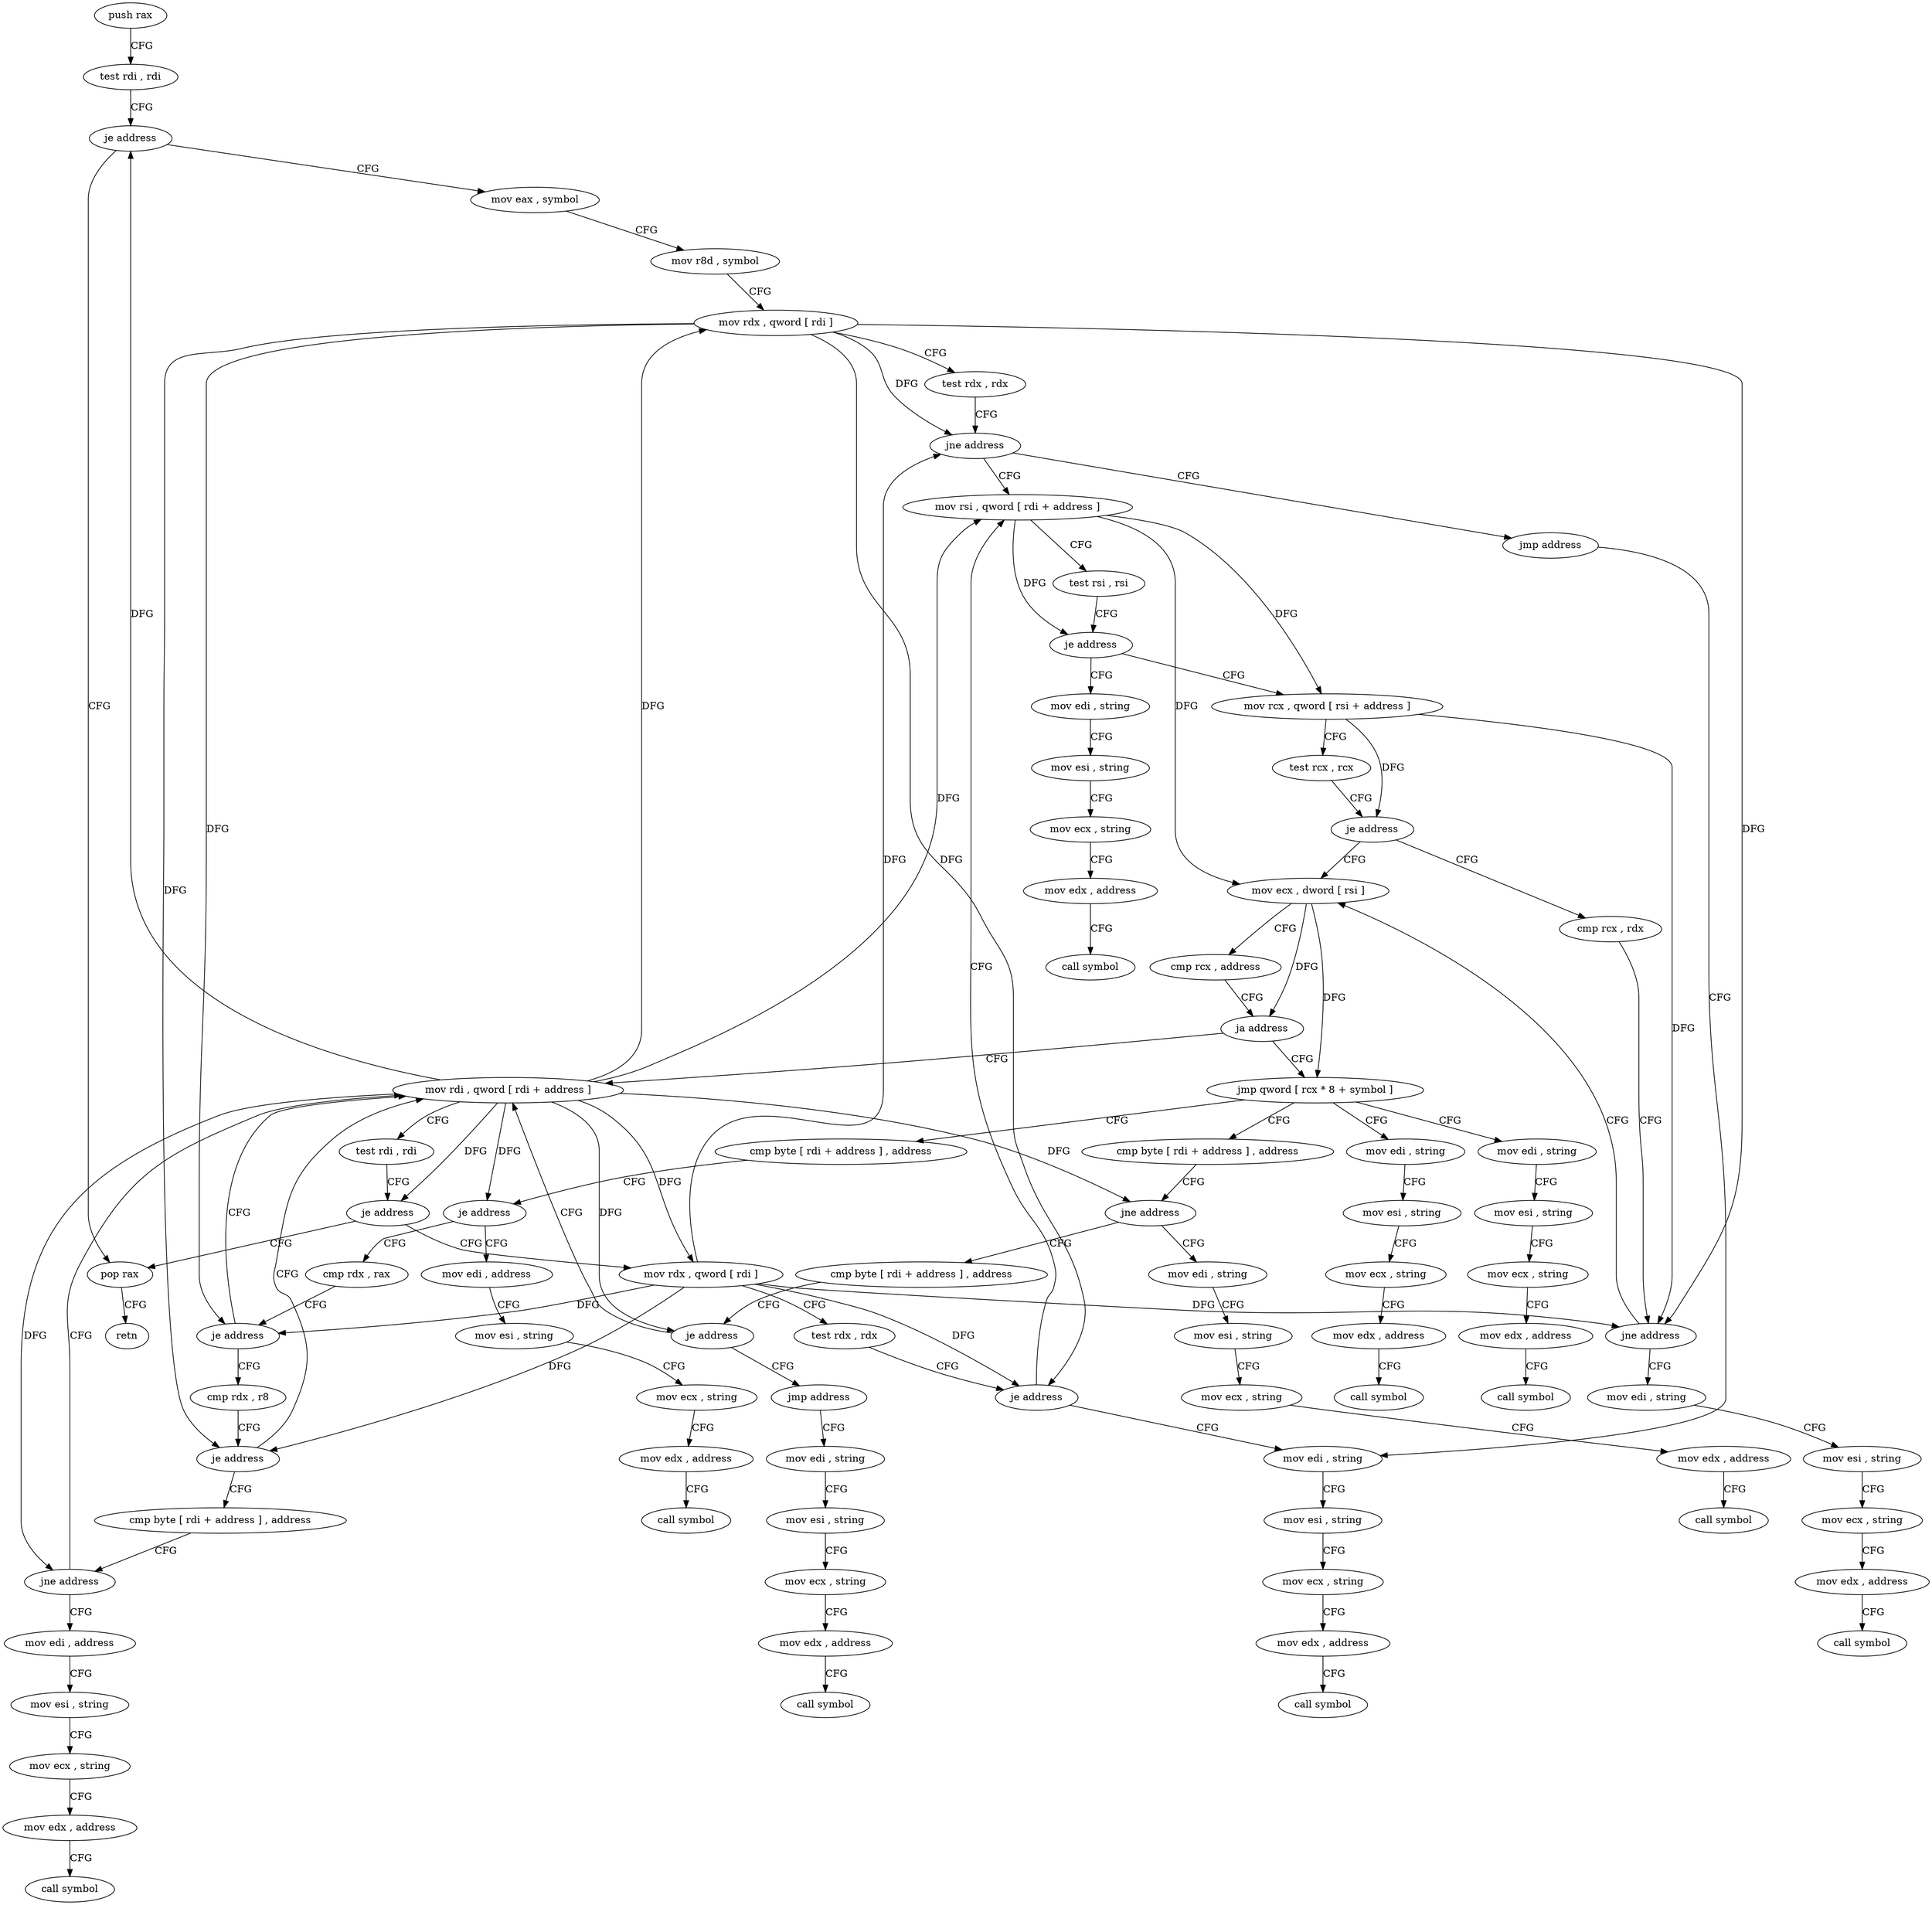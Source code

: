 digraph "func" {
"4216544" [label = "push rax" ]
"4216545" [label = "test rdi , rdi" ]
"4216548" [label = "je address" ]
"4216737" [label = "pop rax" ]
"4216554" [label = "mov eax , symbol" ]
"4216738" [label = "retn" ]
"4216559" [label = "mov r8d , symbol" ]
"4216565" [label = "mov rdx , qword [ rdi ]" ]
"4216568" [label = "test rdx , rdx" ]
"4216571" [label = "jne address" ]
"4216620" [label = "mov rsi , qword [ rdi + address ]" ]
"4216573" [label = "jmp address" ]
"4216627" [label = "test rsi , rsi" ]
"4216630" [label = "je address" ]
"4216789" [label = "mov edi , string" ]
"4216636" [label = "mov rcx , qword [ rsi + address ]" ]
"4216764" [label = "mov edi , string" ]
"4216794" [label = "mov esi , string" ]
"4216799" [label = "mov ecx , string" ]
"4216804" [label = "mov edx , address" ]
"4216809" [label = "call symbol" ]
"4216640" [label = "test rcx , rcx" ]
"4216643" [label = "je address" ]
"4216650" [label = "mov ecx , dword [ rsi ]" ]
"4216645" [label = "cmp rcx , rdx" ]
"4216769" [label = "mov esi , string" ]
"4216774" [label = "mov ecx , string" ]
"4216779" [label = "mov edx , address" ]
"4216784" [label = "call symbol" ]
"4216652" [label = "cmp rcx , address" ]
"4216656" [label = "ja address" ]
"4216592" [label = "mov rdi , qword [ rdi + address ]" ]
"4216658" [label = "jmp qword [ rcx * 8 + symbol ]" ]
"4216648" [label = "jne address" ]
"4216739" [label = "mov edi , string" ]
"4216599" [label = "test rdi , rdi" ]
"4216602" [label = "je address" ]
"4216608" [label = "mov rdx , qword [ rdi ]" ]
"4216665" [label = "cmp byte [ rdi + address ] , address" ]
"4216686" [label = "cmp byte [ rdi + address ] , address" ]
"4216814" [label = "mov edi , string" ]
"4216839" [label = "mov edi , string" ]
"4216744" [label = "mov esi , string" ]
"4216749" [label = "mov ecx , string" ]
"4216754" [label = "mov edx , address" ]
"4216759" [label = "call symbol" ]
"4216611" [label = "test rdx , rdx" ]
"4216614" [label = "je address" ]
"4216669" [label = "jne address" ]
"4216864" [label = "mov edi , string" ]
"4216675" [label = "cmp byte [ rdi + address ] , address" ]
"4216690" [label = "je address" ]
"4216914" [label = "mov edi , address" ]
"4216696" [label = "cmp rdx , rax" ]
"4216819" [label = "mov esi , string" ]
"4216824" [label = "mov ecx , string" ]
"4216829" [label = "mov edx , address" ]
"4216834" [label = "call symbol" ]
"4216844" [label = "mov esi , string" ]
"4216849" [label = "mov ecx , string" ]
"4216854" [label = "mov edx , address" ]
"4216859" [label = "call symbol" ]
"4216869" [label = "mov esi , string" ]
"4216874" [label = "mov ecx , string" ]
"4216879" [label = "mov edx , address" ]
"4216884" [label = "call symbol" ]
"4216679" [label = "je address" ]
"4216681" [label = "jmp address" ]
"4216919" [label = "mov esi , string" ]
"4216924" [label = "mov ecx , string" ]
"4216929" [label = "mov edx , address" ]
"4216934" [label = "call symbol" ]
"4216699" [label = "je address" ]
"4216701" [label = "cmp rdx , r8" ]
"4216889" [label = "mov edi , string" ]
"4216704" [label = "je address" ]
"4216706" [label = "cmp byte [ rdi + address ] , address" ]
"4216894" [label = "mov esi , string" ]
"4216899" [label = "mov ecx , string" ]
"4216904" [label = "mov edx , address" ]
"4216909" [label = "call symbol" ]
"4216710" [label = "jne address" ]
"4216712" [label = "mov edi , address" ]
"4216717" [label = "mov esi , string" ]
"4216722" [label = "mov ecx , string" ]
"4216727" [label = "mov edx , address" ]
"4216732" [label = "call symbol" ]
"4216544" -> "4216545" [ label = "CFG" ]
"4216545" -> "4216548" [ label = "CFG" ]
"4216548" -> "4216737" [ label = "CFG" ]
"4216548" -> "4216554" [ label = "CFG" ]
"4216737" -> "4216738" [ label = "CFG" ]
"4216554" -> "4216559" [ label = "CFG" ]
"4216559" -> "4216565" [ label = "CFG" ]
"4216565" -> "4216568" [ label = "CFG" ]
"4216565" -> "4216571" [ label = "DFG" ]
"4216565" -> "4216648" [ label = "DFG" ]
"4216565" -> "4216614" [ label = "DFG" ]
"4216565" -> "4216699" [ label = "DFG" ]
"4216565" -> "4216704" [ label = "DFG" ]
"4216568" -> "4216571" [ label = "CFG" ]
"4216571" -> "4216620" [ label = "CFG" ]
"4216571" -> "4216573" [ label = "CFG" ]
"4216620" -> "4216627" [ label = "CFG" ]
"4216620" -> "4216630" [ label = "DFG" ]
"4216620" -> "4216636" [ label = "DFG" ]
"4216620" -> "4216650" [ label = "DFG" ]
"4216573" -> "4216764" [ label = "CFG" ]
"4216627" -> "4216630" [ label = "CFG" ]
"4216630" -> "4216789" [ label = "CFG" ]
"4216630" -> "4216636" [ label = "CFG" ]
"4216789" -> "4216794" [ label = "CFG" ]
"4216636" -> "4216640" [ label = "CFG" ]
"4216636" -> "4216643" [ label = "DFG" ]
"4216636" -> "4216648" [ label = "DFG" ]
"4216764" -> "4216769" [ label = "CFG" ]
"4216794" -> "4216799" [ label = "CFG" ]
"4216799" -> "4216804" [ label = "CFG" ]
"4216804" -> "4216809" [ label = "CFG" ]
"4216640" -> "4216643" [ label = "CFG" ]
"4216643" -> "4216650" [ label = "CFG" ]
"4216643" -> "4216645" [ label = "CFG" ]
"4216650" -> "4216652" [ label = "CFG" ]
"4216650" -> "4216656" [ label = "DFG" ]
"4216650" -> "4216658" [ label = "DFG" ]
"4216645" -> "4216648" [ label = "CFG" ]
"4216769" -> "4216774" [ label = "CFG" ]
"4216774" -> "4216779" [ label = "CFG" ]
"4216779" -> "4216784" [ label = "CFG" ]
"4216652" -> "4216656" [ label = "CFG" ]
"4216656" -> "4216592" [ label = "CFG" ]
"4216656" -> "4216658" [ label = "CFG" ]
"4216592" -> "4216599" [ label = "CFG" ]
"4216592" -> "4216548" [ label = "DFG" ]
"4216592" -> "4216565" [ label = "DFG" ]
"4216592" -> "4216620" [ label = "DFG" ]
"4216592" -> "4216602" [ label = "DFG" ]
"4216592" -> "4216608" [ label = "DFG" ]
"4216592" -> "4216669" [ label = "DFG" ]
"4216592" -> "4216690" [ label = "DFG" ]
"4216592" -> "4216679" [ label = "DFG" ]
"4216592" -> "4216710" [ label = "DFG" ]
"4216658" -> "4216665" [ label = "CFG" ]
"4216658" -> "4216686" [ label = "CFG" ]
"4216658" -> "4216814" [ label = "CFG" ]
"4216658" -> "4216839" [ label = "CFG" ]
"4216648" -> "4216739" [ label = "CFG" ]
"4216648" -> "4216650" [ label = "CFG" ]
"4216739" -> "4216744" [ label = "CFG" ]
"4216599" -> "4216602" [ label = "CFG" ]
"4216602" -> "4216737" [ label = "CFG" ]
"4216602" -> "4216608" [ label = "CFG" ]
"4216608" -> "4216611" [ label = "CFG" ]
"4216608" -> "4216571" [ label = "DFG" ]
"4216608" -> "4216648" [ label = "DFG" ]
"4216608" -> "4216614" [ label = "DFG" ]
"4216608" -> "4216699" [ label = "DFG" ]
"4216608" -> "4216704" [ label = "DFG" ]
"4216665" -> "4216669" [ label = "CFG" ]
"4216686" -> "4216690" [ label = "CFG" ]
"4216814" -> "4216819" [ label = "CFG" ]
"4216839" -> "4216844" [ label = "CFG" ]
"4216744" -> "4216749" [ label = "CFG" ]
"4216749" -> "4216754" [ label = "CFG" ]
"4216754" -> "4216759" [ label = "CFG" ]
"4216611" -> "4216614" [ label = "CFG" ]
"4216614" -> "4216764" [ label = "CFG" ]
"4216614" -> "4216620" [ label = "CFG" ]
"4216669" -> "4216864" [ label = "CFG" ]
"4216669" -> "4216675" [ label = "CFG" ]
"4216864" -> "4216869" [ label = "CFG" ]
"4216675" -> "4216679" [ label = "CFG" ]
"4216690" -> "4216914" [ label = "CFG" ]
"4216690" -> "4216696" [ label = "CFG" ]
"4216914" -> "4216919" [ label = "CFG" ]
"4216696" -> "4216699" [ label = "CFG" ]
"4216819" -> "4216824" [ label = "CFG" ]
"4216824" -> "4216829" [ label = "CFG" ]
"4216829" -> "4216834" [ label = "CFG" ]
"4216844" -> "4216849" [ label = "CFG" ]
"4216849" -> "4216854" [ label = "CFG" ]
"4216854" -> "4216859" [ label = "CFG" ]
"4216869" -> "4216874" [ label = "CFG" ]
"4216874" -> "4216879" [ label = "CFG" ]
"4216879" -> "4216884" [ label = "CFG" ]
"4216679" -> "4216592" [ label = "CFG" ]
"4216679" -> "4216681" [ label = "CFG" ]
"4216681" -> "4216889" [ label = "CFG" ]
"4216919" -> "4216924" [ label = "CFG" ]
"4216924" -> "4216929" [ label = "CFG" ]
"4216929" -> "4216934" [ label = "CFG" ]
"4216699" -> "4216592" [ label = "CFG" ]
"4216699" -> "4216701" [ label = "CFG" ]
"4216701" -> "4216704" [ label = "CFG" ]
"4216889" -> "4216894" [ label = "CFG" ]
"4216704" -> "4216592" [ label = "CFG" ]
"4216704" -> "4216706" [ label = "CFG" ]
"4216706" -> "4216710" [ label = "CFG" ]
"4216894" -> "4216899" [ label = "CFG" ]
"4216899" -> "4216904" [ label = "CFG" ]
"4216904" -> "4216909" [ label = "CFG" ]
"4216710" -> "4216592" [ label = "CFG" ]
"4216710" -> "4216712" [ label = "CFG" ]
"4216712" -> "4216717" [ label = "CFG" ]
"4216717" -> "4216722" [ label = "CFG" ]
"4216722" -> "4216727" [ label = "CFG" ]
"4216727" -> "4216732" [ label = "CFG" ]
}
